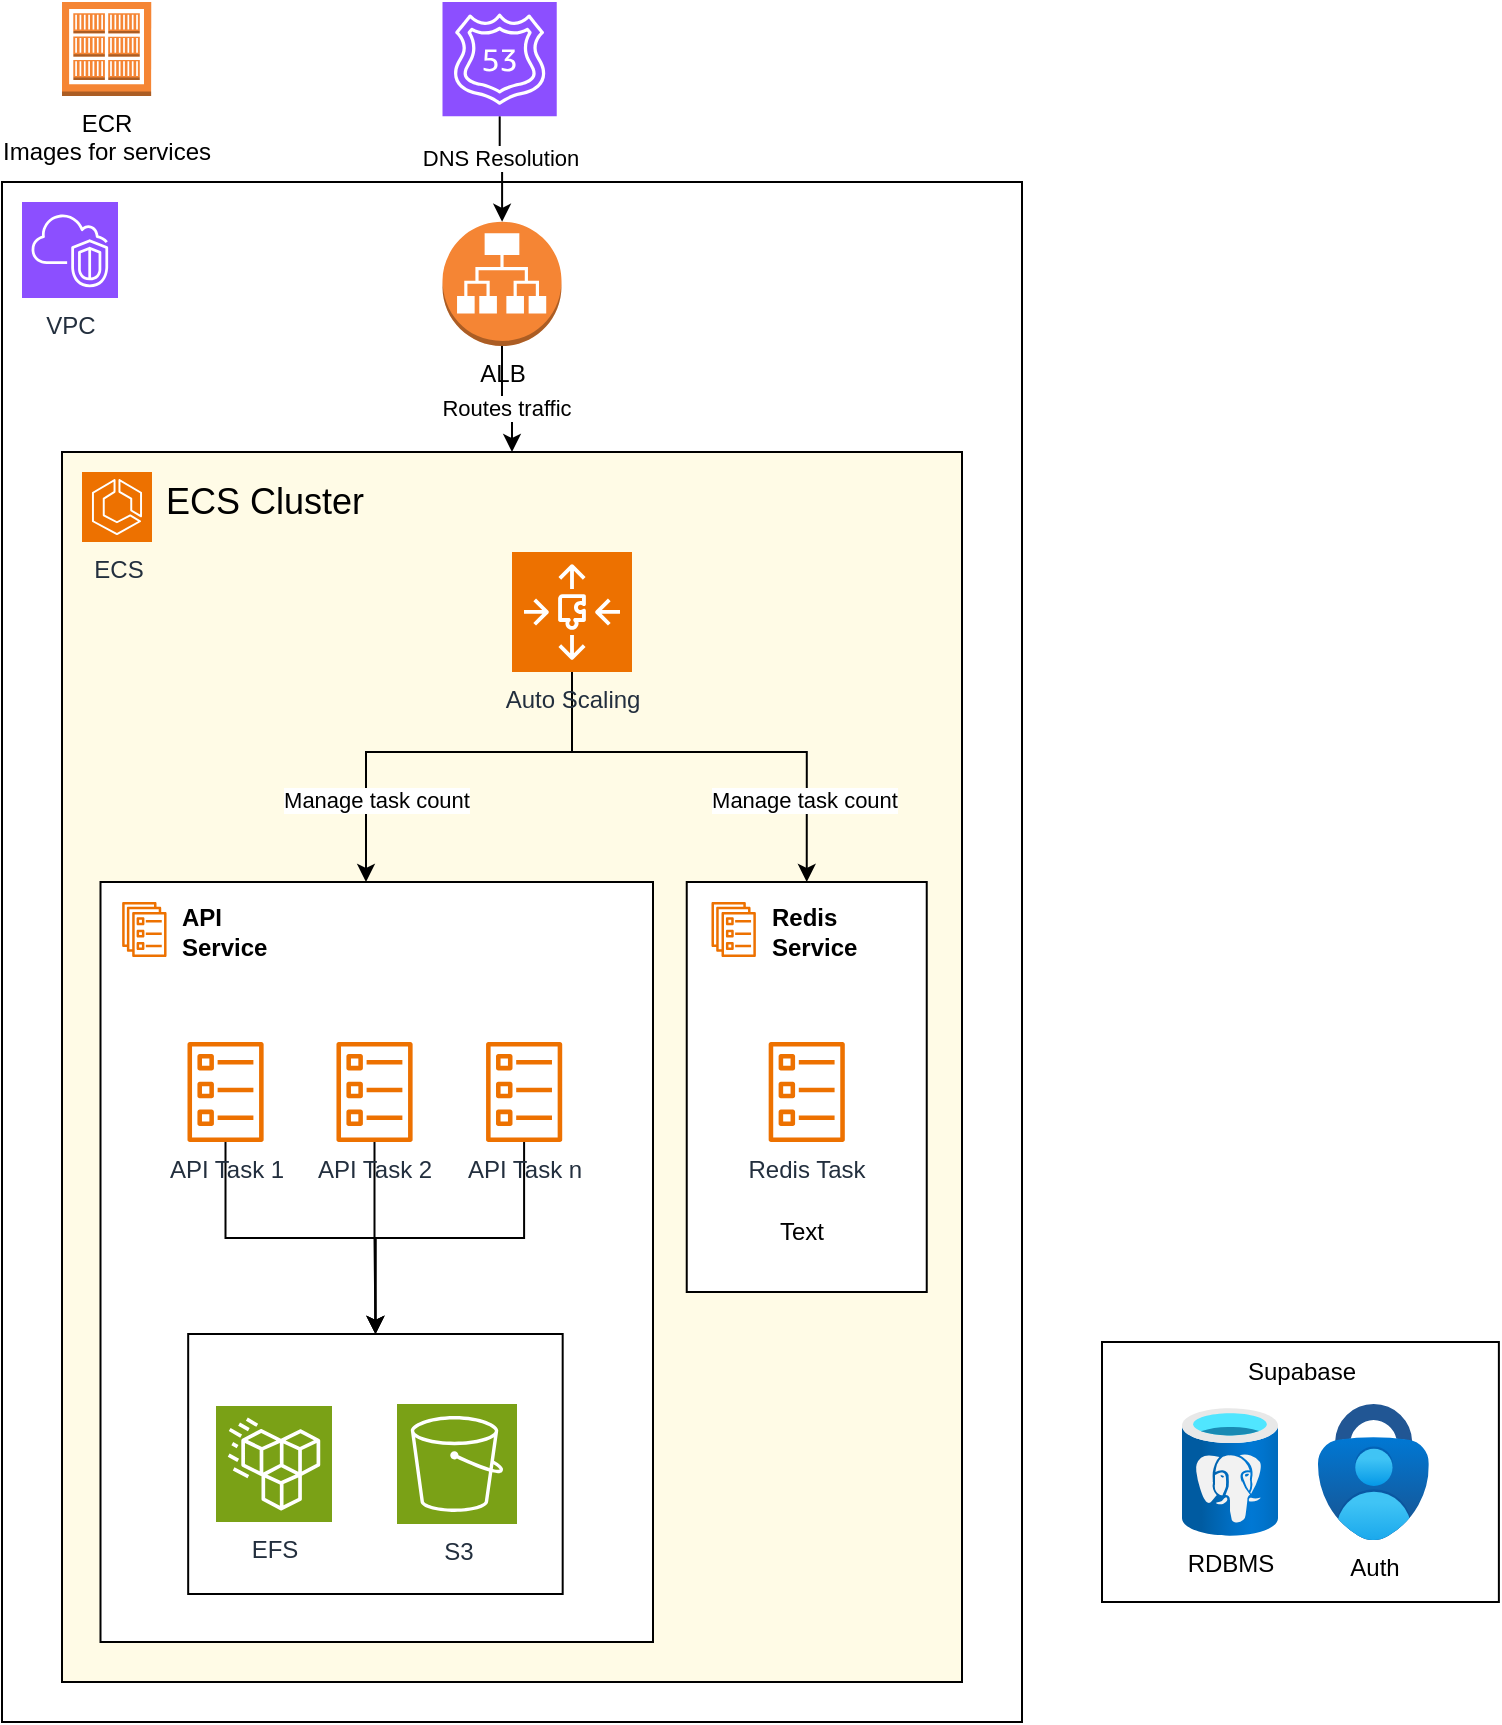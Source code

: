 <mxfile version="24.6.5" type="github">
  <diagram name="Page-1" id="ucFDTJxj1MuP0T__f6Ae">
    <mxGraphModel dx="1195" dy="605" grid="1" gridSize="10" guides="1" tooltips="1" connect="1" arrows="1" fold="1" page="1" pageScale="1" pageWidth="850" pageHeight="1100" math="0" shadow="0">
      <root>
        <mxCell id="0" />
        <mxCell id="1" parent="0" />
        <mxCell id="72ZY0S5QGdh6Q3wZreM4-68" value="" style="rounded=0;whiteSpace=wrap;html=1;movable=1;resizable=1;rotatable=1;deletable=1;editable=1;locked=0;connectable=1;container=0;fillColor=default;" vertex="1" parent="1">
          <mxGeometry x="50" y="250" width="510" height="770" as="geometry" />
        </mxCell>
        <mxCell id="72ZY0S5QGdh6Q3wZreM4-18" style="edgeStyle=orthogonalEdgeStyle;rounded=0;orthogonalLoop=1;jettySize=auto;html=1;movable=1;resizable=1;rotatable=1;deletable=1;editable=1;locked=0;connectable=1;" edge="1" parent="1" source="72ZY0S5QGdh6Q3wZreM4-82" target="72ZY0S5QGdh6Q3wZreM4-3">
          <mxGeometry relative="1" as="geometry">
            <mxPoint x="332.5" y="191.25" as="sourcePoint" />
          </mxGeometry>
        </mxCell>
        <mxCell id="72ZY0S5QGdh6Q3wZreM4-19" value="DNS Resolution" style="edgeLabel;html=1;align=center;verticalAlign=middle;resizable=1;points=[];container=0;movable=1;rotatable=1;deletable=1;editable=1;locked=0;connectable=1;" vertex="1" connectable="0" parent="72ZY0S5QGdh6Q3wZreM4-18">
          <mxGeometry x="0.243" y="-2" relative="1" as="geometry">
            <mxPoint x="1" y="-12" as="offset" />
          </mxGeometry>
        </mxCell>
        <mxCell id="72ZY0S5QGdh6Q3wZreM4-50" value="ECR&lt;div&gt;Images for&amp;nbsp;&lt;span style=&quot;background-color: initial;&quot;&gt;services&lt;/span&gt;&lt;/div&gt;" style="outlineConnect=0;dashed=0;verticalLabelPosition=bottom;verticalAlign=top;align=center;html=1;shape=mxgraph.aws3.ecr_registry;fillColor=#F58534;gradientColor=none;movable=1;resizable=1;rotatable=1;deletable=1;editable=1;locked=0;connectable=1;container=0;" vertex="1" parent="1">
          <mxGeometry x="80" y="160" width="44.63" height="46.98" as="geometry" />
        </mxCell>
        <mxCell id="72ZY0S5QGdh6Q3wZreM4-82" value="" style="sketch=0;points=[[0,0,0],[0.25,0,0],[0.5,0,0],[0.75,0,0],[1,0,0],[0,1,0],[0.25,1,0],[0.5,1,0],[0.75,1,0],[1,1,0],[0,0.25,0],[0,0.5,0],[0,0.75,0],[1,0.25,0],[1,0.5,0],[1,0.75,0]];outlineConnect=0;fontColor=#232F3E;fillColor=#8C4FFF;strokeColor=#ffffff;dashed=0;verticalLabelPosition=bottom;verticalAlign=top;align=center;html=1;fontSize=12;fontStyle=0;aspect=fixed;shape=mxgraph.aws4.resourceIcon;resIcon=mxgraph.aws4.route_53;container=0;movable=1;resizable=1;rotatable=1;deletable=1;editable=1;locked=0;connectable=1;" vertex="1" parent="1">
          <mxGeometry x="270.25" y="160" width="57.12" height="57.12" as="geometry" />
        </mxCell>
        <mxCell id="72ZY0S5QGdh6Q3wZreM4-16" style="edgeStyle=orthogonalEdgeStyle;rounded=0;orthogonalLoop=1;jettySize=auto;html=1;exitX=0.5;exitY=1;exitDx=0;exitDy=0;exitPerimeter=0;entryX=0.5;entryY=0;entryDx=0;entryDy=0;movable=1;resizable=1;rotatable=1;deletable=1;editable=1;locked=0;connectable=1;" edge="1" parent="1" source="72ZY0S5QGdh6Q3wZreM4-3" target="72ZY0S5QGdh6Q3wZreM4-10">
          <mxGeometry relative="1" as="geometry" />
        </mxCell>
        <mxCell id="72ZY0S5QGdh6Q3wZreM4-17" value="Routes traffic" style="edgeLabel;html=1;align=center;verticalAlign=middle;resizable=1;points=[];container=0;movable=1;rotatable=1;deletable=1;editable=1;locked=0;connectable=1;" vertex="1" connectable="0" parent="72ZY0S5QGdh6Q3wZreM4-16">
          <mxGeometry x="-0.033" y="-4" relative="1" as="geometry">
            <mxPoint as="offset" />
          </mxGeometry>
        </mxCell>
        <mxCell id="72ZY0S5QGdh6Q3wZreM4-3" value="&lt;div&gt;ALB&lt;/div&gt;" style="outlineConnect=0;dashed=0;verticalLabelPosition=bottom;verticalAlign=top;align=center;html=1;shape=mxgraph.aws3.application_load_balancer;fillColor=#F58534;gradientColor=none;container=0;movable=1;resizable=1;rotatable=1;deletable=1;editable=1;locked=0;connectable=1;" vertex="1" parent="1">
          <mxGeometry x="270.25" y="269.91" width="59.5" height="62.09" as="geometry" />
        </mxCell>
        <mxCell id="72ZY0S5QGdh6Q3wZreM4-10" value="" style="rounded=0;whiteSpace=wrap;html=1;fillColor=#FFFBE6;movable=1;resizable=1;rotatable=1;deletable=1;editable=1;locked=0;connectable=1;container=0;" vertex="1" parent="1">
          <mxGeometry x="80" y="385" width="450" height="615" as="geometry" />
        </mxCell>
        <mxCell id="72ZY0S5QGdh6Q3wZreM4-13" value="ECS Cluster" style="text;html=1;align=left;verticalAlign=middle;whiteSpace=wrap;rounded=0;fontSize=18;movable=1;resizable=1;rotatable=1;deletable=1;editable=1;locked=0;connectable=1;container=0;" vertex="1" parent="1">
          <mxGeometry x="130" y="395" width="190" height="30" as="geometry" />
        </mxCell>
        <mxCell id="72ZY0S5QGdh6Q3wZreM4-21" value="ECS" style="sketch=0;points=[[0,0,0],[0.25,0,0],[0.5,0,0],[0.75,0,0],[1,0,0],[0,1,0],[0.25,1,0],[0.5,1,0],[0.75,1,0],[1,1,0],[0,0.25,0],[0,0.5,0],[0,0.75,0],[1,0.25,0],[1,0.5,0],[1,0.75,0]];outlineConnect=0;fontColor=#232F3E;fillColor=#ED7100;strokeColor=#ffffff;dashed=0;verticalLabelPosition=bottom;verticalAlign=top;align=center;html=1;fontSize=12;fontStyle=0;aspect=fixed;shape=mxgraph.aws4.resourceIcon;resIcon=mxgraph.aws4.ecs;movable=1;resizable=1;rotatable=1;deletable=1;editable=1;locked=0;connectable=1;container=0;" vertex="1" parent="1">
          <mxGeometry x="90" y="395" width="35" height="35" as="geometry" />
        </mxCell>
        <mxCell id="72ZY0S5QGdh6Q3wZreM4-32" value="" style="edgeStyle=orthogonalEdgeStyle;rounded=0;orthogonalLoop=1;jettySize=auto;html=1;movable=1;resizable=1;rotatable=1;deletable=1;editable=1;locked=0;connectable=1;" edge="1" parent="1" target="72ZY0S5QGdh6Q3wZreM4-36">
          <mxGeometry relative="1" as="geometry">
            <mxPoint x="128.617" y="622.5" as="sourcePoint" />
          </mxGeometry>
        </mxCell>
        <mxCell id="72ZY0S5QGdh6Q3wZreM4-33" value="" style="rounded=0;whiteSpace=wrap;html=1;movable=1;resizable=1;rotatable=1;deletable=1;editable=1;locked=0;connectable=1;container=0;" vertex="1" parent="1">
          <mxGeometry x="99.25" y="600" width="276.25" height="380" as="geometry" />
        </mxCell>
        <mxCell id="72ZY0S5QGdh6Q3wZreM4-137" value="" style="edgeStyle=orthogonalEdgeStyle;rounded=0;orthogonalLoop=1;jettySize=auto;html=1;" edge="1" parent="1" source="72ZY0S5QGdh6Q3wZreM4-36" target="72ZY0S5QGdh6Q3wZreM4-107">
          <mxGeometry relative="1" as="geometry" />
        </mxCell>
        <mxCell id="72ZY0S5QGdh6Q3wZreM4-36" value="API Task 1" style="sketch=0;outlineConnect=0;fontColor=#232F3E;gradientColor=none;fillColor=#ED7100;strokeColor=none;dashed=0;verticalLabelPosition=bottom;verticalAlign=top;align=center;html=1;fontSize=12;fontStyle=0;aspect=fixed;pointerEvents=1;shape=mxgraph.aws4.ecs_task;movable=1;resizable=1;rotatable=1;deletable=1;editable=1;locked=0;connectable=1;container=0;" vertex="1" parent="1">
          <mxGeometry x="142.51" y="679.999" width="38.54" height="50" as="geometry" />
        </mxCell>
        <mxCell id="72ZY0S5QGdh6Q3wZreM4-138" value="" style="edgeStyle=orthogonalEdgeStyle;rounded=0;orthogonalLoop=1;jettySize=auto;html=1;" edge="1" parent="1" source="72ZY0S5QGdh6Q3wZreM4-38" target="72ZY0S5QGdh6Q3wZreM4-107">
          <mxGeometry relative="1" as="geometry" />
        </mxCell>
        <mxCell id="72ZY0S5QGdh6Q3wZreM4-38" value="API Task 2" style="sketch=0;outlineConnect=0;fontColor=#232F3E;gradientColor=none;fillColor=#ED7100;strokeColor=none;dashed=0;verticalLabelPosition=bottom;verticalAlign=top;align=center;html=1;fontSize=12;fontStyle=0;aspect=fixed;pointerEvents=1;shape=mxgraph.aws4.ecs_task;movable=1;resizable=1;rotatable=1;deletable=1;editable=1;locked=0;connectable=1;container=0;" vertex="1" parent="1">
          <mxGeometry x="217" y="679.999" width="38.54" height="50" as="geometry" />
        </mxCell>
        <mxCell id="72ZY0S5QGdh6Q3wZreM4-139" value="" style="edgeStyle=orthogonalEdgeStyle;rounded=0;orthogonalLoop=1;jettySize=auto;html=1;" edge="1" parent="1" source="72ZY0S5QGdh6Q3wZreM4-39" target="72ZY0S5QGdh6Q3wZreM4-107">
          <mxGeometry relative="1" as="geometry" />
        </mxCell>
        <mxCell id="72ZY0S5QGdh6Q3wZreM4-39" value="API Task n" style="sketch=0;outlineConnect=0;fontColor=#232F3E;gradientColor=none;fillColor=#ED7100;strokeColor=none;dashed=0;verticalLabelPosition=bottom;verticalAlign=top;align=center;html=1;fontSize=12;fontStyle=0;aspect=fixed;pointerEvents=1;shape=mxgraph.aws4.ecs_task;movable=1;resizable=1;rotatable=1;deletable=1;editable=1;locked=0;connectable=1;container=0;" vertex="1" parent="1">
          <mxGeometry x="291.8" y="679.999" width="38.54" height="50" as="geometry" />
        </mxCell>
        <mxCell id="72ZY0S5QGdh6Q3wZreM4-26" value="" style="edgeStyle=orthogonalEdgeStyle;rounded=0;orthogonalLoop=1;jettySize=auto;html=1;movable=1;resizable=1;rotatable=1;deletable=1;editable=1;locked=0;connectable=1;" edge="1" parent="1" source="72ZY0S5QGdh6Q3wZreM4-24" target="72ZY0S5QGdh6Q3wZreM4-25">
          <mxGeometry relative="1" as="geometry" />
        </mxCell>
        <mxCell id="72ZY0S5QGdh6Q3wZreM4-28" value="" style="rounded=0;whiteSpace=wrap;html=1;movable=1;resizable=1;rotatable=1;deletable=1;editable=1;locked=0;connectable=1;container=0;" vertex="1" parent="1">
          <mxGeometry x="392.37" y="600" width="120" height="205" as="geometry" />
        </mxCell>
        <mxCell id="72ZY0S5QGdh6Q3wZreM4-24" value="" style="sketch=0;outlineConnect=0;fontColor=#232F3E;gradientColor=none;fillColor=#ED7100;strokeColor=none;dashed=0;verticalLabelPosition=bottom;verticalAlign=top;align=left;html=1;fontSize=12;fontStyle=0;aspect=fixed;pointerEvents=1;shape=mxgraph.aws4.ecs_service;movable=1;resizable=1;rotatable=1;deletable=1;editable=1;locked=0;connectable=1;container=0;" vertex="1" parent="1">
          <mxGeometry x="404.66" y="610" width="22.35" height="27.5" as="geometry" />
        </mxCell>
        <mxCell id="72ZY0S5QGdh6Q3wZreM4-25" value="Redis Task" style="sketch=0;outlineConnect=0;fontColor=#232F3E;gradientColor=none;fillColor=#ED7100;strokeColor=none;dashed=0;verticalLabelPosition=bottom;verticalAlign=top;align=center;html=1;fontSize=12;fontStyle=0;aspect=fixed;pointerEvents=1;shape=mxgraph.aws4.ecs_task;movable=1;resizable=1;rotatable=1;deletable=1;editable=1;locked=0;connectable=1;container=0;" vertex="1" parent="1">
          <mxGeometry x="433.1" y="679.999" width="38.54" height="50" as="geometry" />
        </mxCell>
        <mxCell id="72ZY0S5QGdh6Q3wZreM4-73" style="edgeStyle=orthogonalEdgeStyle;rounded=0;orthogonalLoop=1;jettySize=auto;html=1;exitX=0.5;exitY=1;exitDx=0;exitDy=0;exitPerimeter=0;movable=1;resizable=1;rotatable=1;deletable=1;editable=1;locked=0;connectable=1;" edge="1" parent="1" source="72ZY0S5QGdh6Q3wZreM4-67" target="72ZY0S5QGdh6Q3wZreM4-33">
          <mxGeometry relative="1" as="geometry">
            <mxPoint x="232" y="570" as="targetPoint" />
            <Array as="points">
              <mxPoint x="335" y="535" />
              <mxPoint x="232" y="535" />
            </Array>
          </mxGeometry>
        </mxCell>
        <mxCell id="72ZY0S5QGdh6Q3wZreM4-77" value="Manage task count" style="edgeLabel;html=1;align=center;verticalAlign=middle;resizable=1;points=[];container=0;movable=1;rotatable=1;deletable=1;editable=1;locked=0;connectable=1;" vertex="1" connectable="0" parent="72ZY0S5QGdh6Q3wZreM4-73">
          <mxGeometry x="0.645" relative="1" as="geometry">
            <mxPoint x="5" y="-4" as="offset" />
          </mxGeometry>
        </mxCell>
        <mxCell id="72ZY0S5QGdh6Q3wZreM4-74" style="edgeStyle=orthogonalEdgeStyle;rounded=0;orthogonalLoop=1;jettySize=auto;html=1;exitX=0.5;exitY=1;exitDx=0;exitDy=0;exitPerimeter=0;entryX=0.5;entryY=0;entryDx=0;entryDy=0;movable=1;resizable=1;rotatable=1;deletable=1;editable=1;locked=0;connectable=1;" edge="1" parent="1" source="72ZY0S5QGdh6Q3wZreM4-67" target="72ZY0S5QGdh6Q3wZreM4-28">
          <mxGeometry relative="1" as="geometry">
            <mxPoint x="452" y="570" as="targetPoint" />
            <Array as="points">
              <mxPoint x="335" y="535" />
              <mxPoint x="452" y="535" />
            </Array>
          </mxGeometry>
        </mxCell>
        <mxCell id="72ZY0S5QGdh6Q3wZreM4-78" value="Manage task count" style="edgeLabel;html=1;align=center;verticalAlign=middle;resizable=1;points=[];container=0;movable=1;rotatable=1;deletable=1;editable=1;locked=0;connectable=1;" vertex="1" connectable="0" parent="72ZY0S5QGdh6Q3wZreM4-74">
          <mxGeometry x="0.706" y="-1" relative="1" as="geometry">
            <mxPoint x="-1" y="-8" as="offset" />
          </mxGeometry>
        </mxCell>
        <mxCell id="72ZY0S5QGdh6Q3wZreM4-67" value="Auto&amp;nbsp;&lt;span style=&quot;background-color: initial;&quot;&gt;Scaling&lt;/span&gt;" style="sketch=0;points=[[0,0,0],[0.25,0,0],[0.5,0,0],[0.75,0,0],[1,0,0],[0,1,0],[0.25,1,0],[0.5,1,0],[0.75,1,0],[1,1,0],[0,0.25,0],[0,0.5,0],[0,0.75,0],[1,0.25,0],[1,0.5,0],[1,0.75,0]];outlineConnect=0;fontColor=#232F3E;fillColor=#ED7100;strokeColor=#ffffff;dashed=0;verticalLabelPosition=bottom;verticalAlign=top;align=center;html=1;fontSize=12;fontStyle=0;aspect=fixed;shape=mxgraph.aws4.resourceIcon;resIcon=mxgraph.aws4.auto_scaling3;movable=1;resizable=1;rotatable=1;deletable=1;editable=1;locked=0;connectable=1;container=0;" vertex="1" parent="1">
          <mxGeometry x="305" y="435" width="60" height="60" as="geometry" />
        </mxCell>
        <mxCell id="72ZY0S5QGdh6Q3wZreM4-81" value="VPC" style="sketch=0;points=[[0,0,0],[0.25,0,0],[0.5,0,0],[0.75,0,0],[1,0,0],[0,1,0],[0.25,1,0],[0.5,1,0],[0.75,1,0],[1,1,0],[0,0.25,0],[0,0.5,0],[0,0.75,0],[1,0.25,0],[1,0.5,0],[1,0.75,0]];outlineConnect=0;fontColor=#232F3E;fillColor=#8C4FFF;strokeColor=#ffffff;dashed=0;verticalLabelPosition=bottom;verticalAlign=top;align=center;html=1;fontSize=12;fontStyle=0;aspect=fixed;shape=mxgraph.aws4.resourceIcon;resIcon=mxgraph.aws4.vpc;container=0;movable=1;resizable=1;rotatable=1;deletable=1;editable=1;locked=0;connectable=1;" vertex="1" parent="1">
          <mxGeometry x="60" y="260" width="48" height="48" as="geometry" />
        </mxCell>
        <mxCell id="72ZY0S5QGdh6Q3wZreM4-116" value="Text" style="text;html=1;align=center;verticalAlign=middle;whiteSpace=wrap;rounded=0;movable=1;resizable=1;rotatable=1;deletable=1;editable=1;locked=0;connectable=1;" vertex="1" parent="1">
          <mxGeometry x="420" y="760" width="60" height="30" as="geometry" />
        </mxCell>
        <mxCell id="72ZY0S5QGdh6Q3wZreM4-120" value="&lt;b&gt;Redis&lt;/b&gt;&lt;div&gt;&lt;b&gt;Service&lt;/b&gt;&lt;/div&gt;" style="text;html=1;align=left;verticalAlign=middle;whiteSpace=wrap;rounded=0;movable=1;resizable=1;rotatable=1;deletable=1;editable=1;locked=0;connectable=1;" vertex="1" parent="1">
          <mxGeometry x="433.1" y="610" width="84.22" height="30" as="geometry" />
        </mxCell>
        <mxCell id="72ZY0S5QGdh6Q3wZreM4-122" value="&lt;b&gt;API&lt;/b&gt;&lt;div&gt;&lt;b&gt;Service&lt;/b&gt;&lt;/div&gt;" style="text;html=1;align=left;verticalAlign=middle;whiteSpace=wrap;rounded=0;movable=1;resizable=1;rotatable=1;deletable=1;editable=1;locked=0;connectable=1;" vertex="1" parent="1">
          <mxGeometry x="138.44" y="610" width="84.22" height="30" as="geometry" />
        </mxCell>
        <mxCell id="72ZY0S5QGdh6Q3wZreM4-123" value="" style="sketch=0;outlineConnect=0;fontColor=#232F3E;gradientColor=none;fillColor=#ED7100;strokeColor=none;dashed=0;verticalLabelPosition=bottom;verticalAlign=top;align=left;html=1;fontSize=12;fontStyle=0;aspect=fixed;pointerEvents=1;shape=mxgraph.aws4.ecs_service;movable=1;resizable=1;rotatable=1;deletable=1;editable=1;locked=0;connectable=1;container=0;" vertex="1" parent="1">
          <mxGeometry x="110" y="610" width="22.35" height="27.5" as="geometry" />
        </mxCell>
        <mxCell id="72ZY0S5QGdh6Q3wZreM4-127" value="" style="group" vertex="1" connectable="0" parent="1">
          <mxGeometry x="600" y="830" width="198.44" height="130" as="geometry" />
        </mxCell>
        <mxCell id="72ZY0S5QGdh6Q3wZreM4-126" value="" style="rounded=0;whiteSpace=wrap;html=1;container=0;movable=1;resizable=1;rotatable=1;deletable=1;editable=1;locked=0;connectable=1;" vertex="1" parent="72ZY0S5QGdh6Q3wZreM4-127">
          <mxGeometry width="198.44" height="130" as="geometry" />
        </mxCell>
        <mxCell id="72ZY0S5QGdh6Q3wZreM4-87" value="RDBMS" style="image;aspect=fixed;html=1;points=[];align=center;fontSize=12;image=img/lib/azure2/databases/Azure_Database_PostgreSQL_Server.svg;container=0;movable=1;resizable=1;rotatable=1;deletable=1;editable=1;locked=0;connectable=1;" vertex="1" parent="72ZY0S5QGdh6Q3wZreM4-127">
          <mxGeometry x="40" y="33" width="48" height="64" as="geometry" />
        </mxCell>
        <mxCell id="72ZY0S5QGdh6Q3wZreM4-88" value="Auth" style="image;aspect=fixed;html=1;points=[];align=center;fontSize=12;image=img/lib/azure2/security/Multifactor_Authentication.svg;container=0;movable=1;resizable=1;rotatable=1;deletable=1;editable=1;locked=0;connectable=1;" vertex="1" parent="72ZY0S5QGdh6Q3wZreM4-127">
          <mxGeometry x="108" y="31" width="55.4" height="68" as="geometry" />
        </mxCell>
        <mxCell id="72ZY0S5QGdh6Q3wZreM4-115" value="Supabase" style="text;html=1;align=center;verticalAlign=middle;whiteSpace=wrap;rounded=0;container=0;movable=1;resizable=1;rotatable=1;deletable=1;editable=1;locked=0;connectable=1;" vertex="1" parent="72ZY0S5QGdh6Q3wZreM4-127">
          <mxGeometry x="70" width="60" height="30" as="geometry" />
        </mxCell>
        <mxCell id="72ZY0S5QGdh6Q3wZreM4-136" value="" style="group" vertex="1" connectable="0" parent="1">
          <mxGeometry x="140" y="826" width="187.25" height="130" as="geometry" />
        </mxCell>
        <mxCell id="72ZY0S5QGdh6Q3wZreM4-107" value="" style="rounded=0;whiteSpace=wrap;html=1;container=0;movable=1;resizable=1;rotatable=1;deletable=1;editable=1;locked=0;connectable=1;" vertex="1" parent="72ZY0S5QGdh6Q3wZreM4-136">
          <mxGeometry x="3.09" width="187.25" height="130" as="geometry" />
        </mxCell>
        <mxCell id="72ZY0S5QGdh6Q3wZreM4-89" value="S3" style="sketch=0;points=[[0,0,0],[0.25,0,0],[0.5,0,0],[0.75,0,0],[1,0,0],[0,1,0],[0.25,1,0],[0.5,1,0],[0.75,1,0],[1,1,0],[0,0.25,0],[0,0.5,0],[0,0.75,0],[1,0.25,0],[1,0.5,0],[1,0.75,0]];outlineConnect=0;fontColor=#232F3E;fillColor=#7AA116;strokeColor=#ffffff;dashed=0;verticalLabelPosition=bottom;verticalAlign=top;align=center;html=1;fontSize=12;fontStyle=0;aspect=fixed;shape=mxgraph.aws4.resourceIcon;resIcon=mxgraph.aws4.s3;container=0;movable=1;resizable=1;rotatable=1;deletable=1;editable=1;locked=0;connectable=1;" vertex="1" parent="72ZY0S5QGdh6Q3wZreM4-136">
          <mxGeometry x="107.5" y="35" width="60" height="60" as="geometry" />
        </mxCell>
        <mxCell id="72ZY0S5QGdh6Q3wZreM4-90" value="EFS" style="sketch=0;points=[[0,0,0],[0.25,0,0],[0.5,0,0],[0.75,0,0],[1,0,0],[0,1,0],[0.25,1,0],[0.5,1,0],[0.75,1,0],[1,1,0],[0,0.25,0],[0,0.5,0],[0,0.75,0],[1,0.25,0],[1,0.5,0],[1,0.75,0]];outlineConnect=0;fontColor=#232F3E;fillColor=#7AA116;strokeColor=#ffffff;dashed=0;verticalLabelPosition=bottom;verticalAlign=top;align=center;html=1;fontSize=12;fontStyle=0;aspect=fixed;shape=mxgraph.aws4.resourceIcon;resIcon=mxgraph.aws4.efs_standard;container=0;movable=1;resizable=1;rotatable=1;deletable=1;editable=1;locked=0;connectable=1;" vertex="1" parent="72ZY0S5QGdh6Q3wZreM4-136">
          <mxGeometry x="17" y="36" width="58" height="58" as="geometry" />
        </mxCell>
      </root>
    </mxGraphModel>
  </diagram>
</mxfile>
